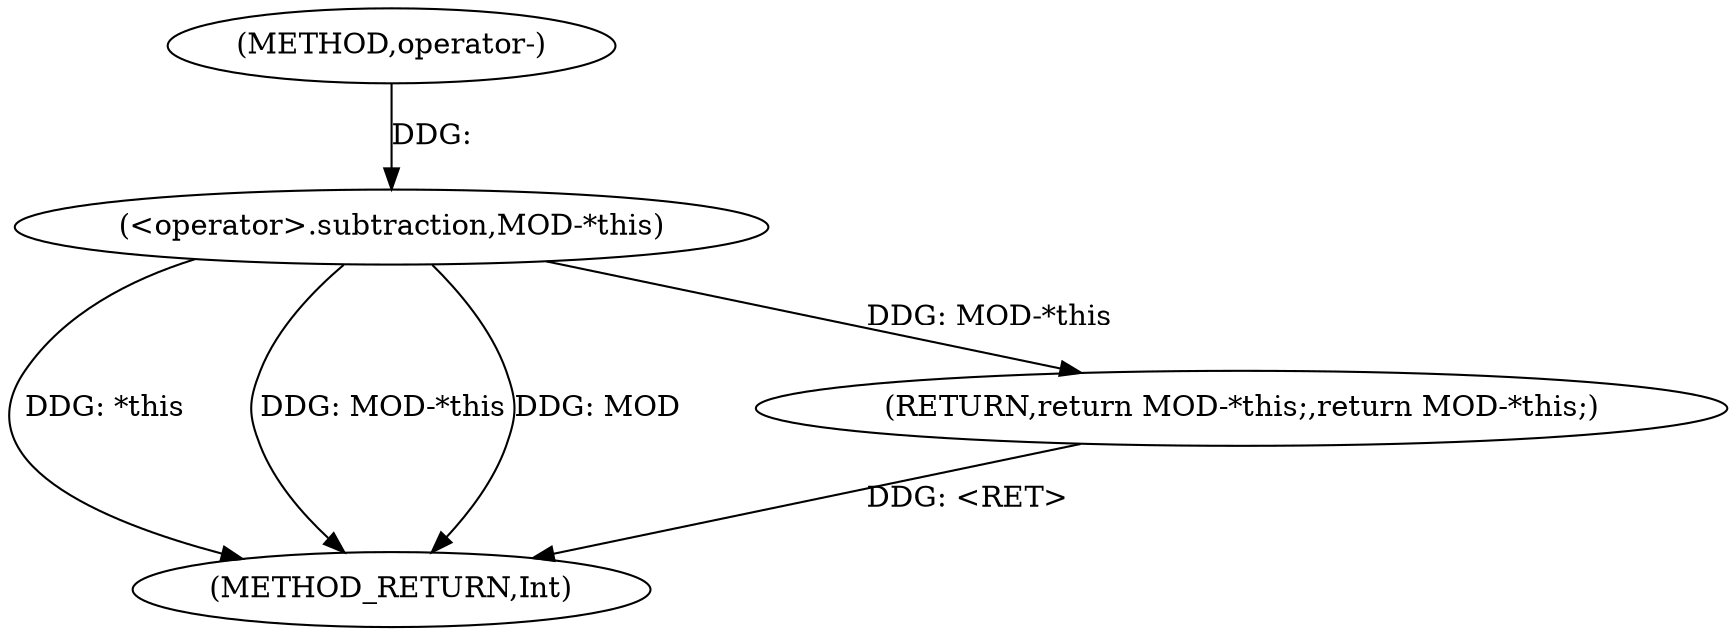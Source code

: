 digraph "operator-" {  
"1002416" [label = "(METHOD,operator-)" ]
"1002423" [label = "(METHOD_RETURN,Int)" ]
"1002418" [label = "(RETURN,return MOD-*this;,return MOD-*this;)" ]
"1002419" [label = "(<operator>.subtraction,MOD-*this)" ]
  "1002418" -> "1002423"  [ label = "DDG: <RET>"] 
  "1002419" -> "1002423"  [ label = "DDG: *this"] 
  "1002419" -> "1002423"  [ label = "DDG: MOD-*this"] 
  "1002419" -> "1002423"  [ label = "DDG: MOD"] 
  "1002419" -> "1002418"  [ label = "DDG: MOD-*this"] 
  "1002416" -> "1002419"  [ label = "DDG: "] 
}
